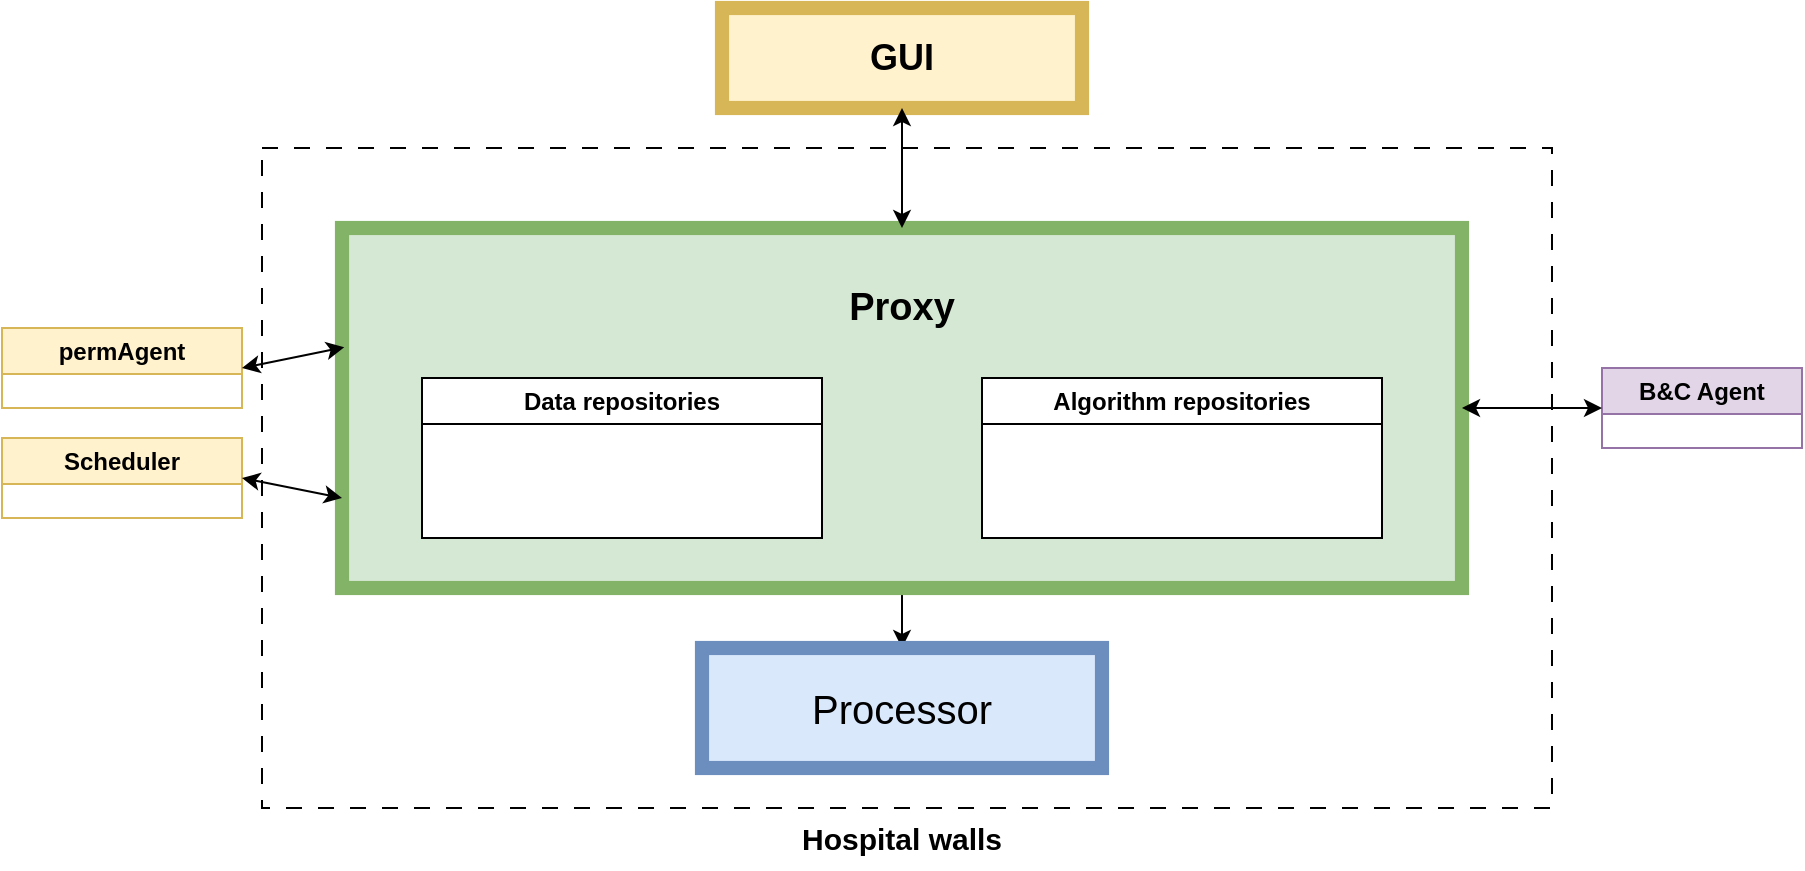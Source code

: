 <mxfile version="26.0.4">
  <diagram name="Pagina-1" id="FRjdqSjt4VdIxTtuiiPm">
    <mxGraphModel dx="2581" dy="1075" grid="1" gridSize="10" guides="1" tooltips="1" connect="1" arrows="1" fold="1" page="1" pageScale="1" pageWidth="827" pageHeight="1169" math="0" shadow="0">
      <root>
        <mxCell id="0" />
        <mxCell id="1" parent="0" />
        <mxCell id="-G13Jn_1fGa-Q0qqaEGY-2" value="" style="rounded=0;whiteSpace=wrap;html=1;dashed=1;dashPattern=8 8;" vertex="1" parent="1">
          <mxGeometry x="120" y="430" width="645" height="330" as="geometry" />
        </mxCell>
        <mxCell id="-G13Jn_1fGa-Q0qqaEGY-3" value="&lt;font style=&quot;font-size: 15px;&quot;&gt;&lt;b&gt;Hospital walls&lt;/b&gt;&lt;/font&gt;" style="text;html=1;align=center;verticalAlign=middle;whiteSpace=wrap;rounded=0;" vertex="1" parent="1">
          <mxGeometry x="375" y="760" width="130" height="30" as="geometry" />
        </mxCell>
        <mxCell id="-G13Jn_1fGa-Q0qqaEGY-8" value="" style="edgeStyle=orthogonalEdgeStyle;rounded=0;orthogonalLoop=1;jettySize=auto;html=1;" edge="1" parent="1" source="-G13Jn_1fGa-Q0qqaEGY-4" target="-G13Jn_1fGa-Q0qqaEGY-7">
          <mxGeometry relative="1" as="geometry" />
        </mxCell>
        <mxCell id="-G13Jn_1fGa-Q0qqaEGY-4" value="&lt;h5 style=&quot;padding-top: 0px; padding-bottom: 100px;&quot;&gt;&lt;font style=&quot;font-size: 19px;&quot;&gt;Proxy&lt;/font&gt;&lt;/h5&gt;" style="rounded=0;whiteSpace=wrap;html=1;align=center;fillColor=#d5e8d4;strokeColor=#82b366;strokeWidth=7.087;" vertex="1" parent="1">
          <mxGeometry x="160" y="470" width="560" height="180" as="geometry" />
        </mxCell>
        <mxCell id="-G13Jn_1fGa-Q0qqaEGY-5" value="Data repositories" style="swimlane;whiteSpace=wrap;html=1;fillColor=default;swimlaneFillColor=default;" vertex="1" parent="1">
          <mxGeometry x="200" y="545" width="200" height="80" as="geometry" />
        </mxCell>
        <mxCell id="-G13Jn_1fGa-Q0qqaEGY-6" value="Algorithm repositories" style="swimlane;whiteSpace=wrap;html=1;fillColor=default;swimlaneFillColor=default;" vertex="1" parent="1">
          <mxGeometry x="480" y="545" width="200" height="80" as="geometry" />
        </mxCell>
        <mxCell id="-G13Jn_1fGa-Q0qqaEGY-7" value="&lt;font style=&quot;font-size: 20px;&quot;&gt;Processor&lt;/font&gt;" style="rounded=0;whiteSpace=wrap;html=1;fillColor=#dae8fc;strokeColor=#6c8ebf;strokeWidth=7.087;" vertex="1" parent="1">
          <mxGeometry x="340" y="680" width="200" height="60" as="geometry" />
        </mxCell>
        <mxCell id="-G13Jn_1fGa-Q0qqaEGY-9" value="&lt;font style=&quot;font-size: 18px;&quot;&gt;&lt;b&gt;GUI&lt;/b&gt;&lt;/font&gt;" style="rounded=0;whiteSpace=wrap;html=1;fillColor=#fff2cc;strokeColor=#d6b656;strokeWidth=7.087;" vertex="1" parent="1">
          <mxGeometry x="350" y="360" width="180" height="50" as="geometry" />
        </mxCell>
        <mxCell id="-G13Jn_1fGa-Q0qqaEGY-11" value="" style="endArrow=classic;startArrow=classic;html=1;rounded=0;entryX=0.5;entryY=1;entryDx=0;entryDy=0;exitX=0.5;exitY=0;exitDx=0;exitDy=0;" edge="1" parent="1" source="-G13Jn_1fGa-Q0qqaEGY-4" target="-G13Jn_1fGa-Q0qqaEGY-9">
          <mxGeometry width="50" height="50" relative="1" as="geometry">
            <mxPoint x="390" y="580" as="sourcePoint" />
            <mxPoint x="440" y="530" as="targetPoint" />
          </mxGeometry>
        </mxCell>
        <mxCell id="-G13Jn_1fGa-Q0qqaEGY-12" value="permAgent" style="swimlane;whiteSpace=wrap;html=1;fillColor=#fff2cc;strokeColor=#d6b656;" vertex="1" parent="1">
          <mxGeometry x="-10" y="520" width="120" height="40" as="geometry" />
        </mxCell>
        <mxCell id="-G13Jn_1fGa-Q0qqaEGY-14" value="Scheduler&lt;span style=&quot;color: rgba(0, 0, 0, 0); font-family: monospace; font-size: 0px; font-weight: 400; text-align: start; text-wrap-mode: nowrap;&quot;&gt;%3CmxGraphModel%3E%3Croot%3E%3CmxCell%20id%3D%220%22%2F%3E%3CmxCell%20id%3D%221%22%20parent%3D%220%22%2F%3E%3CmxCell%20id%3D%222%22%20value%3D%22permAgent%22%20style%3D%22swimlane%3BwhiteSpace%3Dwrap%3Bhtml%3D1%3B%22%20vertex%3D%221%22%20parent%3D%221%22%3E%3CmxGeometry%20x%3D%22-30%22%20y%3D%22490%22%20width%3D%22120%22%20height%3D%2240%22%20as%3D%22geometry%22%2F%3E%3C%2FmxCell%3E%3C%2Froot%3E%3C%2FmxGraphModel%3E&lt;/span&gt;" style="swimlane;whiteSpace=wrap;html=1;fillColor=#fff2cc;strokeColor=#d6b656;" vertex="1" parent="1">
          <mxGeometry x="-10" y="575" width="120" height="40" as="geometry" />
        </mxCell>
        <mxCell id="-G13Jn_1fGa-Q0qqaEGY-15" value="B&amp;amp;C Agent" style="swimlane;whiteSpace=wrap;html=1;fillColor=#e1d5e7;strokeColor=#9673a6;" vertex="1" parent="1">
          <mxGeometry x="790" y="540" width="100" height="40" as="geometry" />
        </mxCell>
        <mxCell id="-G13Jn_1fGa-Q0qqaEGY-19" value="" style="endArrow=classic;startArrow=classic;html=1;rounded=0;exitX=1;exitY=0.5;exitDx=0;exitDy=0;entryX=0.002;entryY=0.331;entryDx=0;entryDy=0;entryPerimeter=0;" edge="1" parent="1" source="-G13Jn_1fGa-Q0qqaEGY-12" target="-G13Jn_1fGa-Q0qqaEGY-4">
          <mxGeometry width="50" height="50" relative="1" as="geometry">
            <mxPoint x="390" y="580" as="sourcePoint" />
            <mxPoint x="150" y="540" as="targetPoint" />
          </mxGeometry>
        </mxCell>
        <mxCell id="-G13Jn_1fGa-Q0qqaEGY-20" value="" style="endArrow=classic;startArrow=classic;html=1;rounded=0;exitX=1;exitY=0.5;exitDx=0;exitDy=0;entryX=0;entryY=0.75;entryDx=0;entryDy=0;" edge="1" parent="1" source="-G13Jn_1fGa-Q0qqaEGY-14" target="-G13Jn_1fGa-Q0qqaEGY-4">
          <mxGeometry width="50" height="50" relative="1" as="geometry">
            <mxPoint x="390" y="580" as="sourcePoint" />
            <mxPoint x="440" y="530" as="targetPoint" />
          </mxGeometry>
        </mxCell>
        <mxCell id="-G13Jn_1fGa-Q0qqaEGY-21" value="" style="endArrow=classic;startArrow=classic;html=1;rounded=0;entryX=1;entryY=0.5;entryDx=0;entryDy=0;exitX=0;exitY=0.5;exitDx=0;exitDy=0;" edge="1" parent="1" source="-G13Jn_1fGa-Q0qqaEGY-15" target="-G13Jn_1fGa-Q0qqaEGY-4">
          <mxGeometry width="50" height="50" relative="1" as="geometry">
            <mxPoint x="390" y="580" as="sourcePoint" />
            <mxPoint x="440" y="530" as="targetPoint" />
          </mxGeometry>
        </mxCell>
      </root>
    </mxGraphModel>
  </diagram>
</mxfile>
